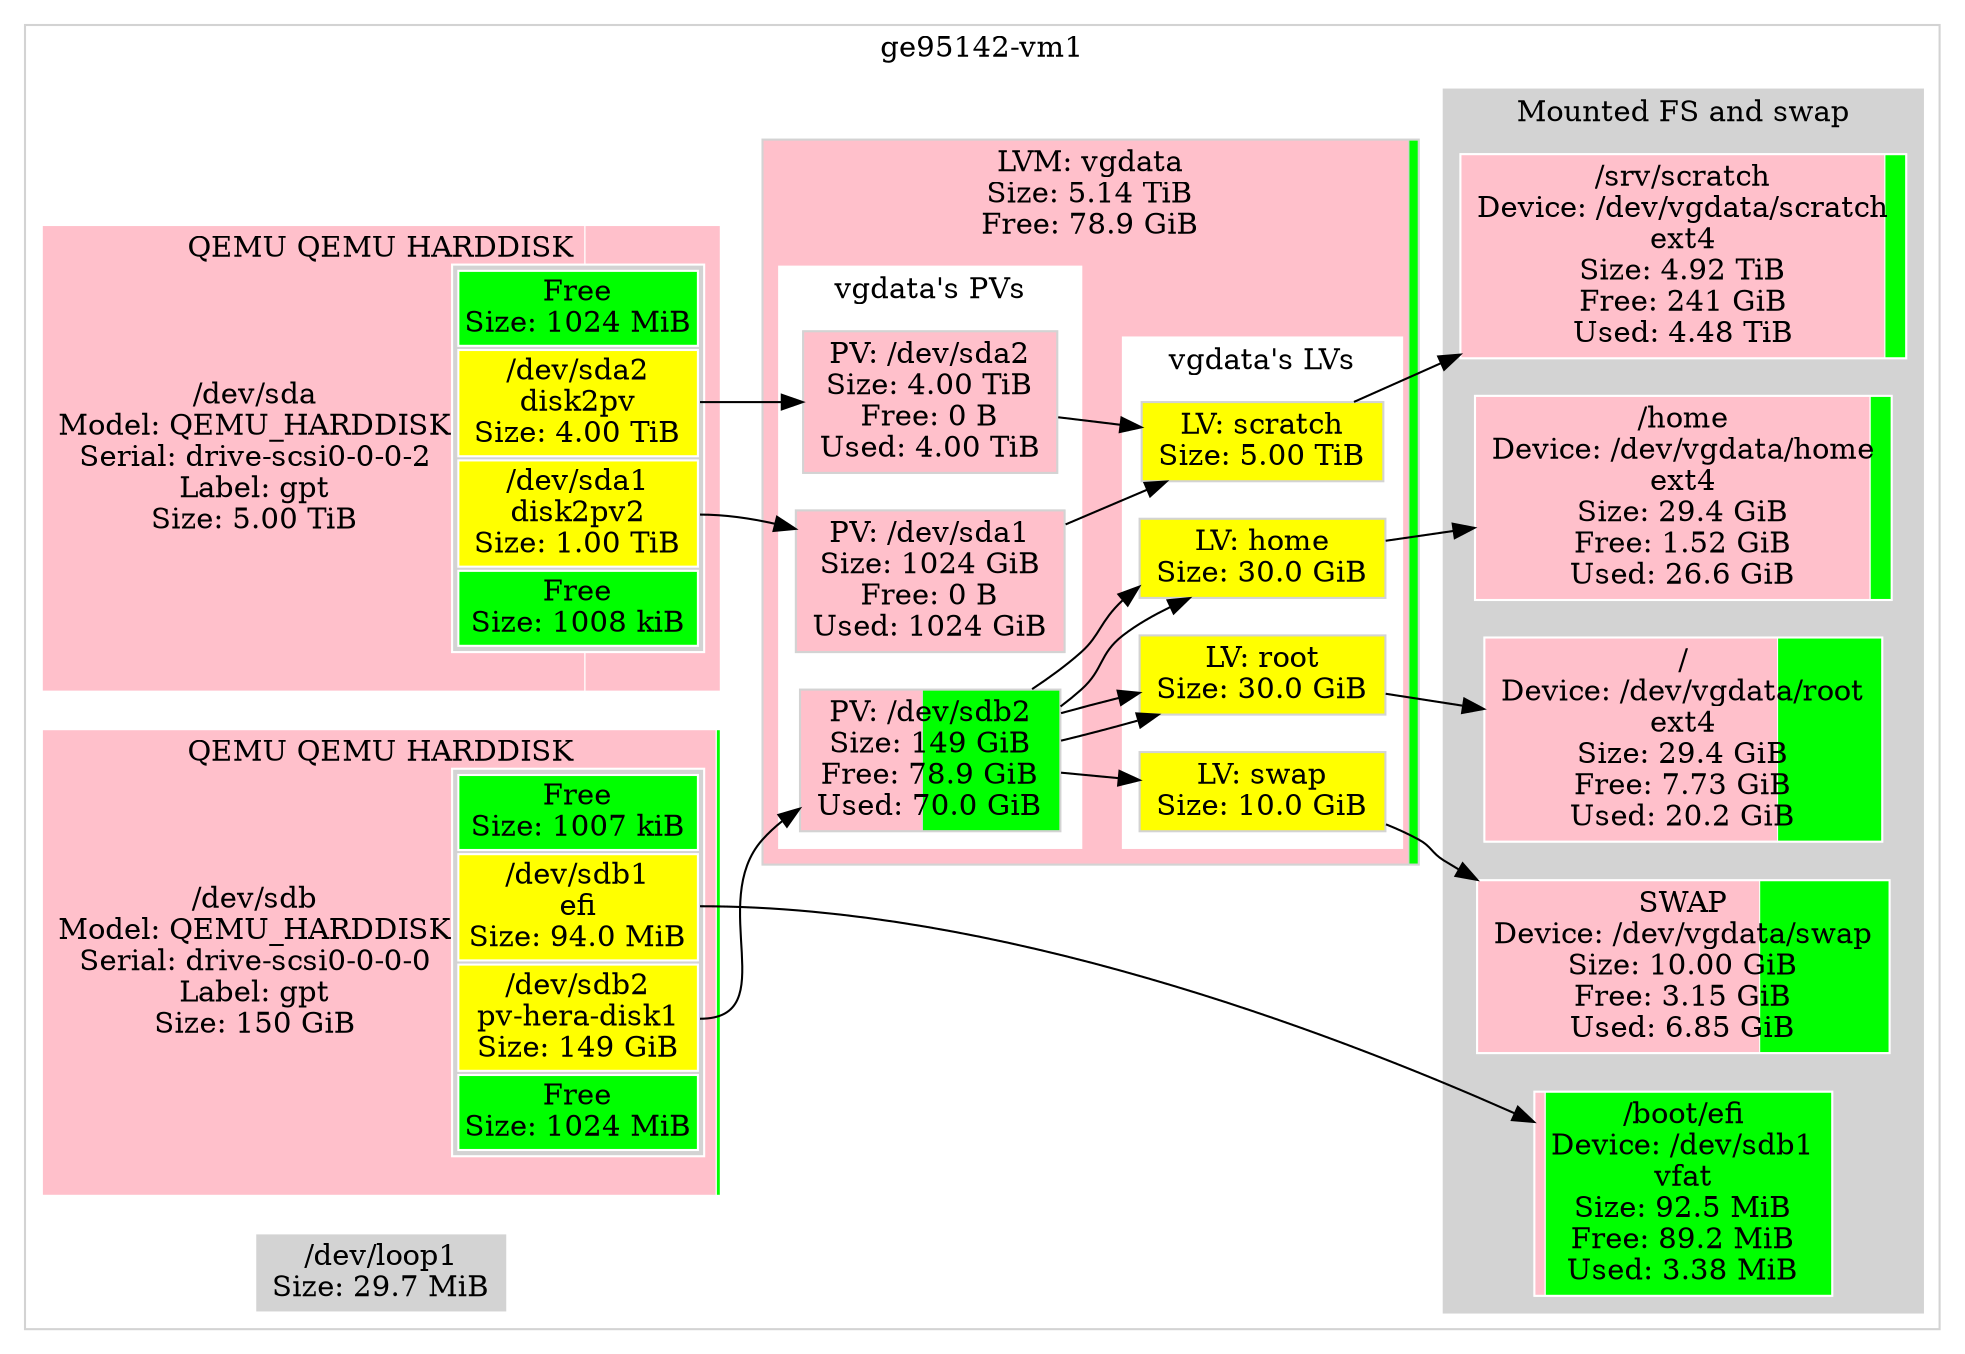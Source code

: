 digraph "ge95142-vm1"{ // HEADER: MACHINE
	rankdir=LR; // HEADER: MACHINE
	subgraph "cluster_machine@ge95142-vm1" {
		style=filled;
		color=lightgrey;
		fillcolor=white;
		node [style=filled,color=white,fillcolor=white,shape=rectangle];
			{ "machine@ge95142-vm1|Partition::GPT@sda" [
				label=<<TABLE BORDER="0" CELLPADDING="0" CELLSPACING="0">
						<TR> <TD COLSPAN="2">QEMU QEMU HARDDISK</TD> </TR><TR><TD >/dev/sda<BR/>Model: QEMU_HARDDISK<BR/>Serial: drive-scsi0-0-0-2<BR/>Label: gpt<BR/>Size: 5.00 TiB</TD>    <TD BGCOLOR="lightgrey">
						<TABLE >
							<TR>
								<TD bgcolor="green">
								Free<BR/>Size: 1024 MiB
								</TD>
							</TR>
							<TR>
								<TD PORT="2" BGCOLOR="yellow">
								/dev/sda2<BR/>disk2pv<BR/>Size: 4.00 TiB
								</TD>
							</TR>
							<TR>
								<TD PORT="1" BGCOLOR="yellow">
								/dev/sda1<BR/>disk2pv2<BR/>Size: 1.00 TiB
								</TD>
							</TR>
							<TR>
								<TD bgcolor="green">
								Free<BR/>Size: 1008 kiB
								</TD>
							</TR>
						</TABLE>
						</TD> </TR><TR> <TD COLSPAN="2"> </TD> </TR>
					</TABLE>
				>;
				// Style node
				color=white;
				fillcolor=lightgrey;
				shape="rectangle";
				style=striped;
				fillcolor="green;0.000195:pink;0.799804:pink;0.200000:green;0.000000";
			]; }
			{ "machine@ge95142-vm1|Partition::GPT@sdb" [
				label=<<TABLE BORDER="0" CELLPADDING="0" CELLSPACING="0">
						<TR> <TD COLSPAN="2">QEMU QEMU HARDDISK</TD> </TR><TR><TD >/dev/sdb<BR/>Model: QEMU_HARDDISK<BR/>Serial: drive-scsi0-0-0-0<BR/>Label: gpt<BR/>Size: 150 GiB</TD>    <TD BGCOLOR="lightgrey">
						<TABLE >
							<TR>
								<TD bgcolor="green">
								Free<BR/>Size: 1007 kiB
								</TD>
							</TR>
							<TR>
								<TD PORT="1" BGCOLOR="yellow">
								/dev/sdb1<BR/>efi<BR/>Size: 94.0 MiB
								</TD>
							</TR>
							<TR>
								<TD PORT="2" BGCOLOR="yellow">
								/dev/sdb2<BR/>pv-hera-disk1<BR/>Size: 149 GiB
								</TD>
							</TR>
							<TR>
								<TD bgcolor="green">
								Free<BR/>Size: 1024 MiB
								</TD>
							</TR>
						</TABLE>
						</TD> </TR><TR> <TD COLSPAN="2"> </TD> </TR>
					</TABLE>
				>;
				// Style node
				color=white;
				fillcolor=lightgrey;
				shape="rectangle";
				style=striped;
				fillcolor="green;0.000006:pink;0.000612:pink;0.992715:green;0.006667";
			]; }
			subgraph "cluster_machine@ge95142-vm1|LVM::VG@vgdata" {
				style=filled;
				color=lightgrey;
				fillcolor=lightgrey;
				node [style=filled,color=lightgrey,fillcolor=lightgrey,shape=rectangle];
				subgraph "cluster_machine@ge95142-vm1|LVM::VG@vgdata|::PVs" {
					color=white;
					fillcolor=white;
					{ "machine@ge95142-vm1|LVM::VG@vgdata|::PVs|::PV@sda1" [
						label="PV: /dev/sda1\nSize: 1024 GiB\nFree: 0 B\nUsed: 1024 GiB";
						style=striped;fillcolor="pink;1.000000.2:green"
					]; }
					{ "machine@ge95142-vm1|LVM::VG@vgdata|::PVs|::PV@sda2" [
						label="PV: /dev/sda2\nSize: 4.00 TiB\nFree: 0 B\nUsed: 4.00 TiB";
						style=striped;fillcolor="pink;1.000000.2:green"
					]; }
					{ "machine@ge95142-vm1|LVM::VG@vgdata|::PVs|::PV@sdb2" [
						label="PV: /dev/sdb2\nSize: 149 GiB\nFree: 78.9 GiB\nUsed: 70.0 GiB";
						style=striped;fillcolor="pink;0.470094.2:green"
					]; }
					label="vgdata's PVs";
				}
				subgraph "cluster_machine@ge95142-vm1|LVM::VG@vgdata|::LVs" {
					color=white;
					fillcolor=white;
					{ "machine@ge95142-vm1|LVM::VG@vgdata|::LVs|::LV@home" [
						label="LV: home\nSize: 30.0 GiB";
						fillcolor="yellow"
					]; }
					{ "machine@ge95142-vm1|LVM::VG@vgdata|::LVs|::LV@root" [
						label="LV: root\nSize: 30.0 GiB";
						fillcolor="yellow"
					]; }
					{ "machine@ge95142-vm1|LVM::VG@vgdata|::LVs|::LV@scratch" [
						label="LV: scratch\nSize: 5.00 TiB";
						fillcolor="yellow"
					]; }
					{ "machine@ge95142-vm1|LVM::VG@vgdata|::LVs|::LV@swap" [
						label="LV: swap\nSize: 10.0 GiB";
						fillcolor="yellow"
					]; }
					label="vgdata's LVs";
				}
				label="LVM: vgdata\nSize: 5.14 TiB\nFree: 78.9 GiB";
				style=striped;fillcolor="pink;0.985021.2:green"
			}
			subgraph "cluster_machine@ge95142-vm1|FS" {
				style=filled;
				color=lightgrey;
				fillcolor=lightgrey;
				node [style=filled,color=white,fillcolor=lightgrey,shape=rectangle];
				{ "machine@ge95142-vm1|FS|::FS@/home" [
					label="/home\nDevice: /dev/vgdata/home\next4\nSize: 29.4 GiB\nFree: 1.52 GiB\nUsed: 26.6 GiB";
					style=striped;fillcolor="pink;0.948433.2:green"
				]; }
				{ "machine@ge95142-vm1|FS|::FS@/" [
					label="/\nDevice: /dev/vgdata/root\next4\nSize: 29.4 GiB\nFree: 7.73 GiB\nUsed: 20.2 GiB";
					style=striped;fillcolor="pink;0.736858.2:green"
				]; }
				{ "machine@ge95142-vm1|FS|::FS@/srv/scratch" [
					label="/srv/scratch\nDevice: /dev/vgdata/scratch\next4\nSize: 4.92 TiB\nFree: 241 GiB\nUsed: 4.48 TiB";
					style=striped;fillcolor="pink;0.952135.2:green"
				]; }
				{ "machine@ge95142-vm1|FS|::FS@/boot/efi" [
					label="/boot/efi\nDevice: /dev/sdb1\nvfat\nSize: 92.5 MiB\nFree: 89.2 MiB\nUsed: 3.38 MiB";
					style=striped;fillcolor="pink;0.036487.2:green"
				]; }
				{ "machine@ge95142-vm1|FS|::SWAP::Partition@dm-1" [
					label="SWAP\nDevice: /dev/vgdata/swap\nSize: 10.00 GiB\nFree: 3.15 GiB\nUsed: 6.85 GiB";
					style=striped;fillcolor="pink;0.685081.2:green"
				]; }
				label="Mounted FS and swap";
			}
			subgraph "cluster_machine@ge95142-vm1|Libvirt" {
				style=filled;
				color=lightgrey;
				fillcolor=lightgrey;
				node [style=filled,color=white,fillcolor=lightgrey,shape=rectangle];
				label="Libvirt Virtual Machines";
			}
			{ "machine@ge95142-vm1|Partition::None@loop1" [
				label="/dev/loop1\nSize: 29.7 MiB";
				fillcolor="lightgrey"
				style=filled
				shape=rectangle
			]; }
			// Links from LVM VG: LVM::VG@vgdata
			"machine@ge95142-vm1|LVM::VG@vgdata|::PVs|::PV@sdb2" -> "machine@ge95142-vm1|LVM::VG@vgdata|::LVs|::LV@home"
			"machine@ge95142-vm1|LVM::VG@vgdata|::PVs|::PV@sdb2" -> "machine@ge95142-vm1|LVM::VG@vgdata|::LVs|::LV@home"
			"machine@ge95142-vm1|LVM::VG@vgdata|::PVs|::PV@sdb2" -> "machine@ge95142-vm1|LVM::VG@vgdata|::LVs|::LV@root"
			"machine@ge95142-vm1|LVM::VG@vgdata|::PVs|::PV@sdb2" -> "machine@ge95142-vm1|LVM::VG@vgdata|::LVs|::LV@root"
			"machine@ge95142-vm1|LVM::VG@vgdata|::PVs|::PV@sda2" -> "machine@ge95142-vm1|LVM::VG@vgdata|::LVs|::LV@scratch"
			"machine@ge95142-vm1|LVM::VG@vgdata|::PVs|::PV@sda1" -> "machine@ge95142-vm1|LVM::VG@vgdata|::LVs|::LV@scratch"
			"machine@ge95142-vm1|LVM::VG@vgdata|::PVs|::PV@sdb2" -> "machine@ge95142-vm1|LVM::VG@vgdata|::LVs|::LV@swap"
			// Links for Partition::GPT@sda
			// TARGET LINK: ge95142-vm1 5497558138880 sda "machine@ge95142-vm1|Partition::GPT@sda"
			// Links for Partition::Table
			// Links for Partition::Table::Part::Free@_1
			// Links for Partition::Table::Part::Data@sda2
			// Links for Partition::Table::Part::Data@sda1
			// Links for Partition::Table::Part::Free@_2
			// Links for Partition::GPT@sdb
			// TARGET LINK: ge95142-vm1 161061273600 sdb "machine@ge95142-vm1|Partition::GPT@sdb"
			// Links for Partition::Table
			// Links for Partition::Table::Part::Free@_1
			// Links for Partition::Table::Part::Data@sdb1
			// Links for Partition::Table::Part::Data@sdb2
			// Links for Partition::Table::Part::Free@_2
			// Links for LVM VG: LVM::VG@vgdata
			// Links for LVM::VG::PVs
			// Links for LVM::VG::PVs::PV@sda1
			"machine@ge95142-vm1|Partition::GPT@sda":"1" -> "machine@ge95142-vm1|LVM::VG@vgdata|::PVs|::PV@sda1"
			// Links for LVM::VG::PVs::PV@sda1
			// Links for LVM::VG::PVs::PV@sda2
			"machine@ge95142-vm1|Partition::GPT@sda":"2" -> "machine@ge95142-vm1|LVM::VG@vgdata|::PVs|::PV@sda2"
			// Links for LVM::VG::PVs::PV@sda2
			// Links for LVM::VG::PVs::PV@sdb2
			"machine@ge95142-vm1|Partition::GPT@sdb":"2" -> "machine@ge95142-vm1|LVM::VG@vgdata|::PVs|::PV@sdb2"
			// Links for LVM::VG::PVs::PV@sdb2
			// Links for LVM::VG::LVs
			// Links for LVM::VG::LVs::LV@home
			// Links for LVM::VG::LVs::LV@root
			// Links for LVM::VG::LVs::LV@scratch
			// Links for LVM::VG::LVs::LV@swap
			// Links for FS
			// Links for FS::FS@/home
			"machine@ge95142-vm1|LVM::VG@vgdata|::LVs|::LV@home" -> "machine@ge95142-vm1|FS|::FS@/home"
			// Links for FS::FS@/home
			// Links for FS::FS@/
			"machine@ge95142-vm1|LVM::VG@vgdata|::LVs|::LV@root" -> "machine@ge95142-vm1|FS|::FS@/"
			// Links for FS::FS@/
			// Links for FS::FS@/srv/scratch
			"machine@ge95142-vm1|LVM::VG@vgdata|::LVs|::LV@scratch" -> "machine@ge95142-vm1|FS|::FS@/srv/scratch"
			// Links for FS::FS@/srv/scratch
			// Links for FS::FS@/boot/efi
			"machine@ge95142-vm1|Partition::GPT@sdb":"1" -> "machine@ge95142-vm1|FS|::FS@/boot/efi"
			// Links for FS::FS@/boot/efi
			// Links for FS::SWAP::Partition@dm-1
			"machine@ge95142-vm1|LVM::VG@vgdata|::LVs|::LV@swap" -> "machine@ge95142-vm1|FS|::SWAP::Partition@dm-1"
			// Links for FS::SWAP::Partition@dm-1
			// Links for Libvirt Virtual Machines
			// Links for Partition::None@loop1
			// TARGET LINK: ge95142-vm1 31109120 loop1 "machine@ge95142-vm1|Partition::None@loop1"
		label="ge95142-vm1";
	}
} // FOOTER: MACHINE
